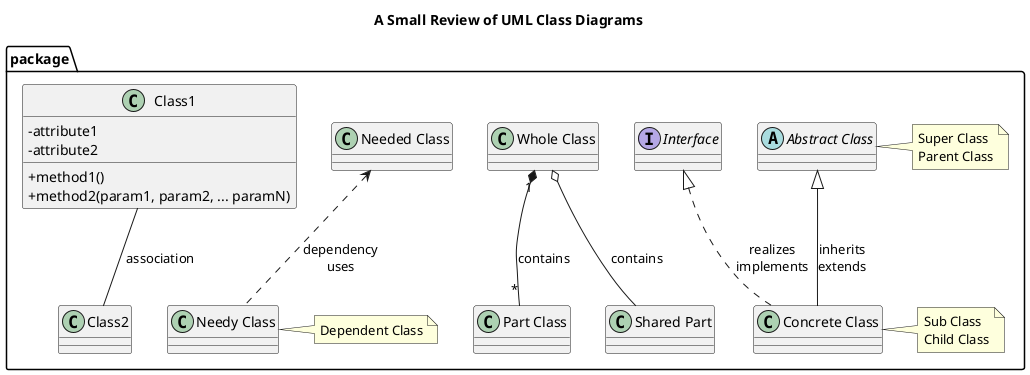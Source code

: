 @startuml
skinparam classAttributeIconSize 0

title A Small Review of UML Class Diagrams
package package {
	interface Interface
	abstract class "Abstract Class"
	class "Concrete Class"

	Interface <|.. "Concrete Class" : realizes\nimplements
	"Abstract Class" <|-- "Concrete Class" : inherits\nextends

	note right of "Abstract Class"
	Super Class
	Parent Class
	end note

	note right of "Concrete Class"
	Sub Class
	Child Class
	end note

	class "Whole Class"
	class "Part Class"
	class "Shared Part"

	"Whole Class" "1" *-- "*" "Part Class" : contains
	"Whole Class" o-- "Shared Part" : contains

	class "Needed Class"
	class "Needy Class"

	"Needed Class" <.. "Needy Class" : dependency\nuses

	note right of "Needy Class" : Dependent Class

	class Class1 {
		- attribute1
		- attribute2
		+ method1()
		+ method2(param1, param2, ... paramN)
	}
	class Class2

	Class1 -- Class2 : association
}
@enduml
